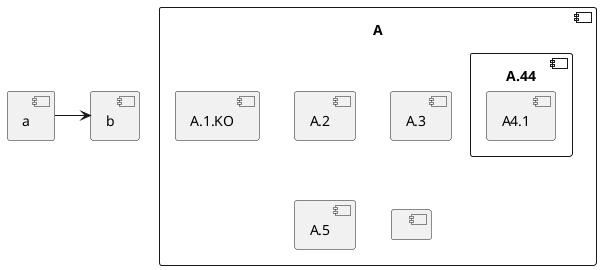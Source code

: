 {
  "sha1": "ggim8wqjnbidub62lo2arr6t9h64fck",
  "insertion": {
    "when": "2024-06-01T09:03:07.737Z",
    "url": "https://forum.plantuml.net/11726/possible-hide-component-icon-component-bracketed-component",
    "user": "plantuml@gmail.com"
  }
}
@startuml
skinparam BackgroundColor transparent

skinparam componentStyle uml2

component A {
   component "A.1.KO" {
}
   component A.44 {
      [A4.1]
}
   component "A.2"
   [A.3]
   component A.5 [
A.5] 
   component A.6 [
]
}

[a]->[b]
@enduml
